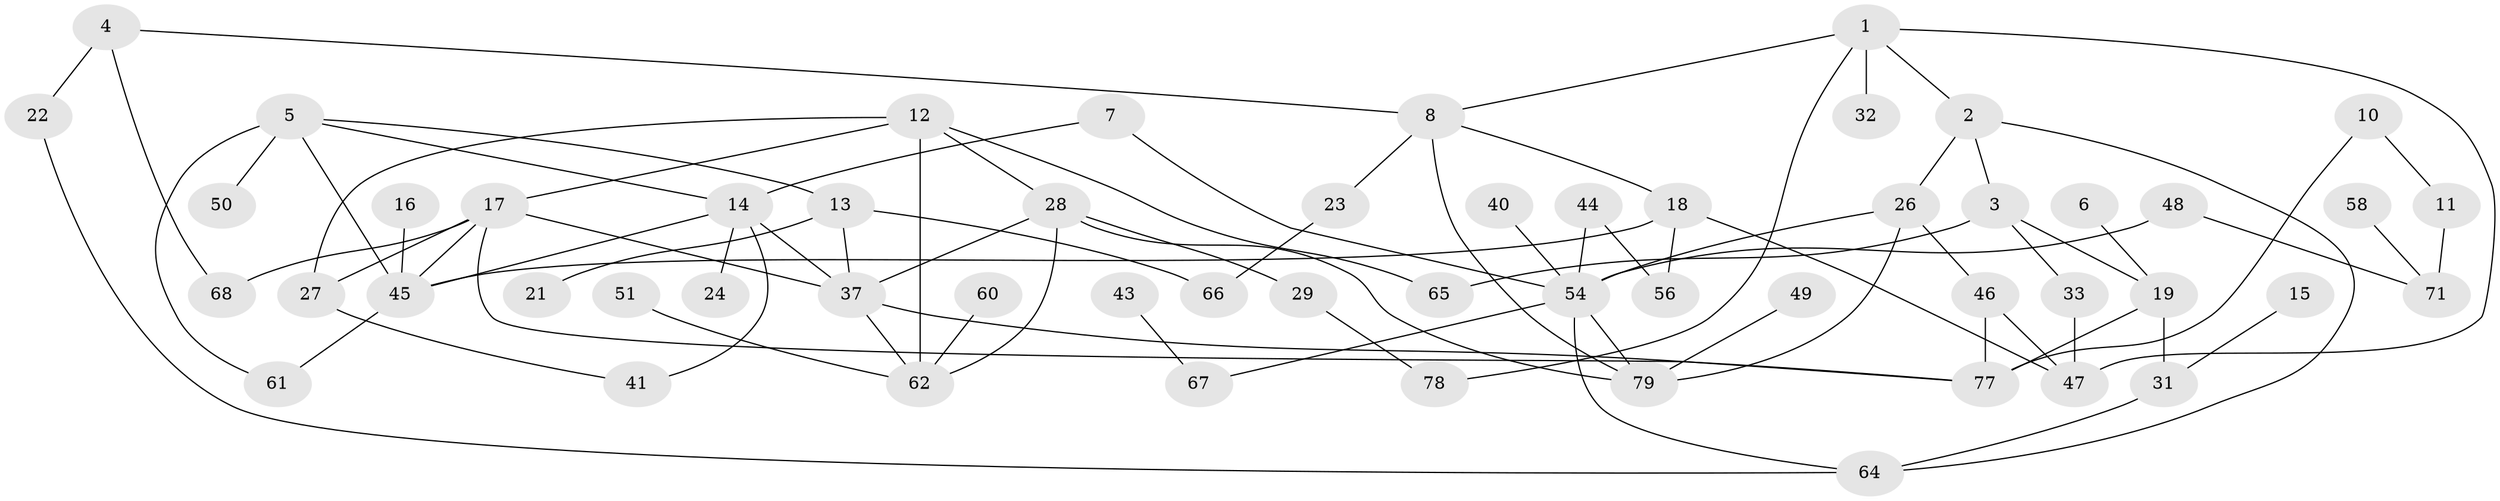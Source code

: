 // Generated by graph-tools (version 1.1) at 2025/23/03/03/25 07:23:29]
// undirected, 56 vertices, 83 edges
graph export_dot {
graph [start="1"]
  node [color=gray90,style=filled];
  1 [super="+36"];
  2 [super="+39"];
  3 [super="+75"];
  4;
  5 [super="+25"];
  6;
  7 [super="+76"];
  8 [super="+9"];
  10;
  11;
  12;
  13 [super="+42"];
  14 [super="+20"];
  15;
  16;
  17 [super="+35"];
  18 [super="+63"];
  19 [super="+70"];
  21 [super="+52"];
  22 [super="+38"];
  23;
  24;
  26 [super="+55"];
  27 [super="+30"];
  28 [super="+73"];
  29;
  31 [super="+34"];
  32;
  33;
  37 [super="+57"];
  40;
  41;
  43;
  44;
  45 [super="+53"];
  46;
  47 [super="+59"];
  48;
  49;
  50;
  51;
  54 [super="+69"];
  56;
  58;
  60;
  61;
  62 [super="+72"];
  64 [super="+74"];
  65;
  66;
  67;
  68;
  71 [super="+80"];
  77;
  78;
  79;
  1 -- 32;
  1 -- 78;
  1 -- 8;
  1 -- 2;
  1 -- 47;
  2 -- 3;
  2 -- 26;
  2 -- 64;
  3 -- 33;
  3 -- 19;
  3 -- 65;
  4 -- 8;
  4 -- 22;
  4 -- 68;
  5 -- 45;
  5 -- 50;
  5 -- 61;
  5 -- 14;
  5 -- 13;
  6 -- 19;
  7 -- 54;
  7 -- 14;
  8 -- 23;
  8 -- 18;
  8 -- 79;
  10 -- 11;
  10 -- 77;
  11 -- 71;
  12 -- 65;
  12 -- 62;
  12 -- 27;
  12 -- 17;
  12 -- 28;
  13 -- 21;
  13 -- 37;
  13 -- 66;
  14 -- 24;
  14 -- 41;
  14 -- 37;
  14 -- 45;
  15 -- 31;
  16 -- 45;
  17 -- 37;
  17 -- 68;
  17 -- 77;
  17 -- 27;
  17 -- 45;
  18 -- 45;
  18 -- 47;
  18 -- 56;
  19 -- 31;
  19 -- 77;
  22 -- 64;
  23 -- 66;
  26 -- 54;
  26 -- 46;
  26 -- 79;
  27 -- 41;
  28 -- 29;
  28 -- 37;
  28 -- 62;
  28 -- 79;
  29 -- 78;
  31 -- 64;
  33 -- 47;
  37 -- 62;
  37 -- 77;
  40 -- 54;
  43 -- 67;
  44 -- 56;
  44 -- 54;
  45 -- 61;
  46 -- 47;
  46 -- 77;
  48 -- 54;
  48 -- 71;
  49 -- 79;
  51 -- 62;
  54 -- 67;
  54 -- 79;
  54 -- 64;
  58 -- 71;
  60 -- 62;
}
